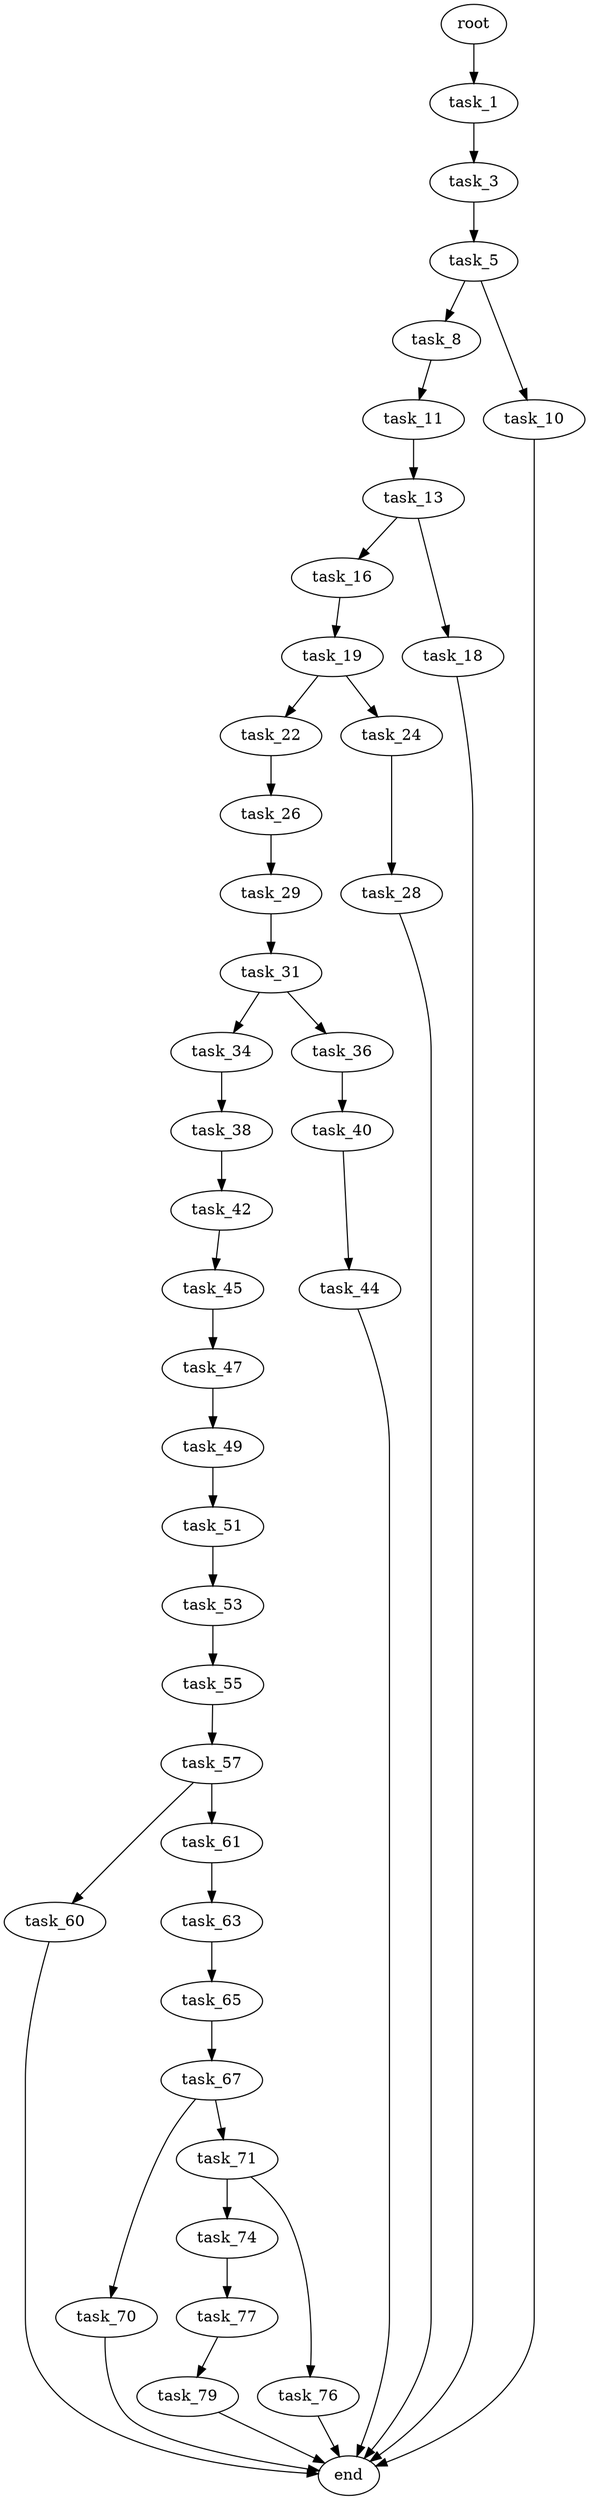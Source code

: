 digraph G {
  root [size="0.000000"];
  task_1 [size="134217728000.000000"];
  task_3 [size="134217728000.000000"];
  task_5 [size="8589934592.000000"];
  task_8 [size="68719476736.000000"];
  task_10 [size="9145769263.000000"];
  task_11 [size="517757141105.000000"];
  task_13 [size="2428837631.000000"];
  task_16 [size="1473782166.000000"];
  task_18 [size="13148226883.000000"];
  task_19 [size="216847735761.000000"];
  task_22 [size="15990244151.000000"];
  task_24 [size="549755813888.000000"];
  task_26 [size="8589934592.000000"];
  task_28 [size="29209294292.000000"];
  task_29 [size="68719476736.000000"];
  task_31 [size="368293445632.000000"];
  task_34 [size="284911618197.000000"];
  task_36 [size="8309069580.000000"];
  task_38 [size="134334118568.000000"];
  task_40 [size="8589934592.000000"];
  task_42 [size="12341304469.000000"];
  task_44 [size="782757789696.000000"];
  task_45 [size="18189214686.000000"];
  task_47 [size="14343785379.000000"];
  task_49 [size="1116710537.000000"];
  task_51 [size="23866910951.000000"];
  task_53 [size="208781905831.000000"];
  task_55 [size="109495018056.000000"];
  task_57 [size="4208478446.000000"];
  task_60 [size="811997523851.000000"];
  task_61 [size="6024187088.000000"];
  task_63 [size="28991029248.000000"];
  task_65 [size="134217728000.000000"];
  task_67 [size="250942255835.000000"];
  task_70 [size="160686828450.000000"];
  task_71 [size="461579024.000000"];
  task_74 [size="549755813888.000000"];
  task_76 [size="368293445632.000000"];
  task_77 [size="549755813888.000000"];
  task_79 [size="34773191856.000000"];
  end [size="0.000000"];

  root -> task_1 [size="1.000000"];
  task_1 -> task_3 [size="209715200.000000"];
  task_3 -> task_5 [size="209715200.000000"];
  task_5 -> task_8 [size="33554432.000000"];
  task_5 -> task_10 [size="33554432.000000"];
  task_8 -> task_11 [size="134217728.000000"];
  task_10 -> end [size="1.000000"];
  task_11 -> task_13 [size="411041792.000000"];
  task_13 -> task_16 [size="75497472.000000"];
  task_13 -> task_18 [size="75497472.000000"];
  task_16 -> task_19 [size="75497472.000000"];
  task_18 -> end [size="1.000000"];
  task_19 -> task_22 [size="209715200.000000"];
  task_19 -> task_24 [size="209715200.000000"];
  task_22 -> task_26 [size="301989888.000000"];
  task_24 -> task_28 [size="536870912.000000"];
  task_26 -> task_29 [size="33554432.000000"];
  task_28 -> end [size="1.000000"];
  task_29 -> task_31 [size="134217728.000000"];
  task_31 -> task_34 [size="411041792.000000"];
  task_31 -> task_36 [size="411041792.000000"];
  task_34 -> task_38 [size="209715200.000000"];
  task_36 -> task_40 [size="301989888.000000"];
  task_38 -> task_42 [size="134217728.000000"];
  task_40 -> task_44 [size="33554432.000000"];
  task_42 -> task_45 [size="838860800.000000"];
  task_44 -> end [size="1.000000"];
  task_45 -> task_47 [size="679477248.000000"];
  task_47 -> task_49 [size="33554432.000000"];
  task_49 -> task_51 [size="33554432.000000"];
  task_51 -> task_53 [size="679477248.000000"];
  task_53 -> task_55 [size="411041792.000000"];
  task_55 -> task_57 [size="134217728.000000"];
  task_57 -> task_60 [size="75497472.000000"];
  task_57 -> task_61 [size="75497472.000000"];
  task_60 -> end [size="1.000000"];
  task_61 -> task_63 [size="209715200.000000"];
  task_63 -> task_65 [size="75497472.000000"];
  task_65 -> task_67 [size="209715200.000000"];
  task_67 -> task_70 [size="411041792.000000"];
  task_67 -> task_71 [size="411041792.000000"];
  task_70 -> end [size="1.000000"];
  task_71 -> task_74 [size="33554432.000000"];
  task_71 -> task_76 [size="33554432.000000"];
  task_74 -> task_77 [size="536870912.000000"];
  task_76 -> end [size="1.000000"];
  task_77 -> task_79 [size="536870912.000000"];
  task_79 -> end [size="1.000000"];
}
